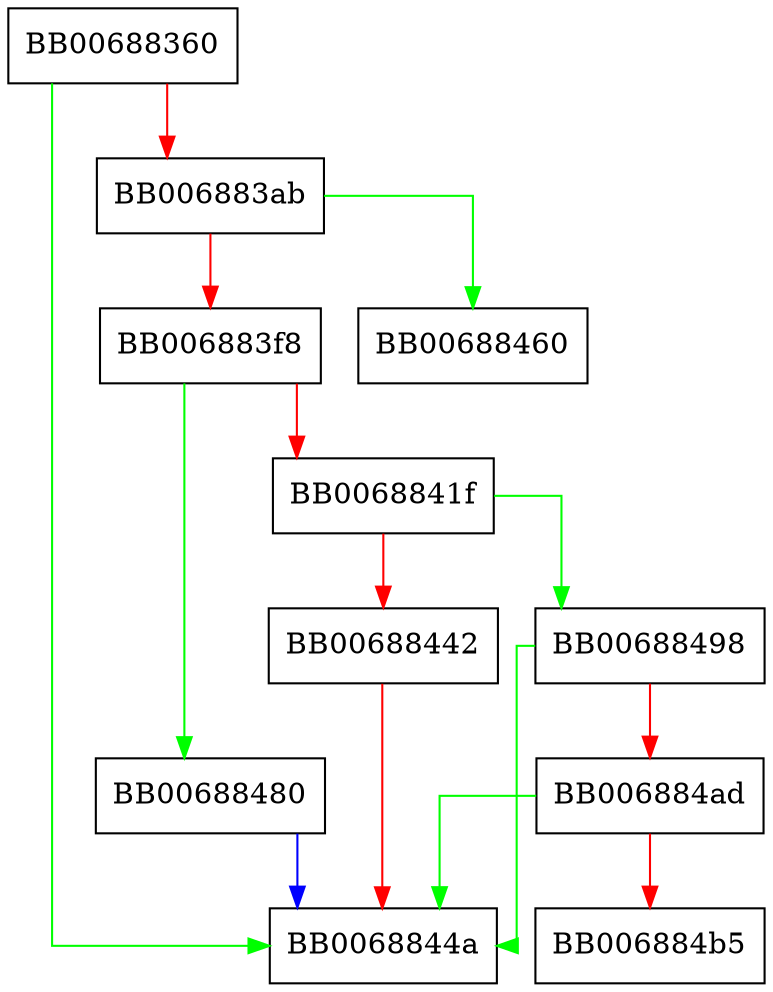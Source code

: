 digraph ossl_d2i_DH_PUBKEY {
  node [shape="box"];
  graph [splines=ortho];
  BB00688360 -> BB0068844a [color="green"];
  BB00688360 -> BB006883ab [color="red"];
  BB006883ab -> BB00688460 [color="green"];
  BB006883ab -> BB006883f8 [color="red"];
  BB006883f8 -> BB00688480 [color="green"];
  BB006883f8 -> BB0068841f [color="red"];
  BB0068841f -> BB00688498 [color="green"];
  BB0068841f -> BB00688442 [color="red"];
  BB00688442 -> BB0068844a [color="red"];
  BB00688480 -> BB0068844a [color="blue"];
  BB00688498 -> BB0068844a [color="green"];
  BB00688498 -> BB006884ad [color="red"];
  BB006884ad -> BB0068844a [color="green"];
  BB006884ad -> BB006884b5 [color="red"];
}
